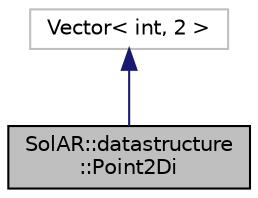 digraph "SolAR::datastructure::Point2Di"
{
 // LATEX_PDF_SIZE
  edge [fontname="Helvetica",fontsize="10",labelfontname="Helvetica",labelfontsize="10"];
  node [fontname="Helvetica",fontsize="10",shape=record];
  Node1 [label="SolAR::datastructure\l::Point2Di",height=0.2,width=0.4,color="black", fillcolor="grey75", style="filled", fontcolor="black",tooltip="A 2D point with coordinates defined with integers."];
  Node2 -> Node1 [dir="back",color="midnightblue",fontsize="10",style="solid",fontname="Helvetica"];
  Node2 [label="Vector\< int, 2 \>",height=0.2,width=0.4,color="grey75", fillcolor="white", style="filled",tooltip=" "];
}
